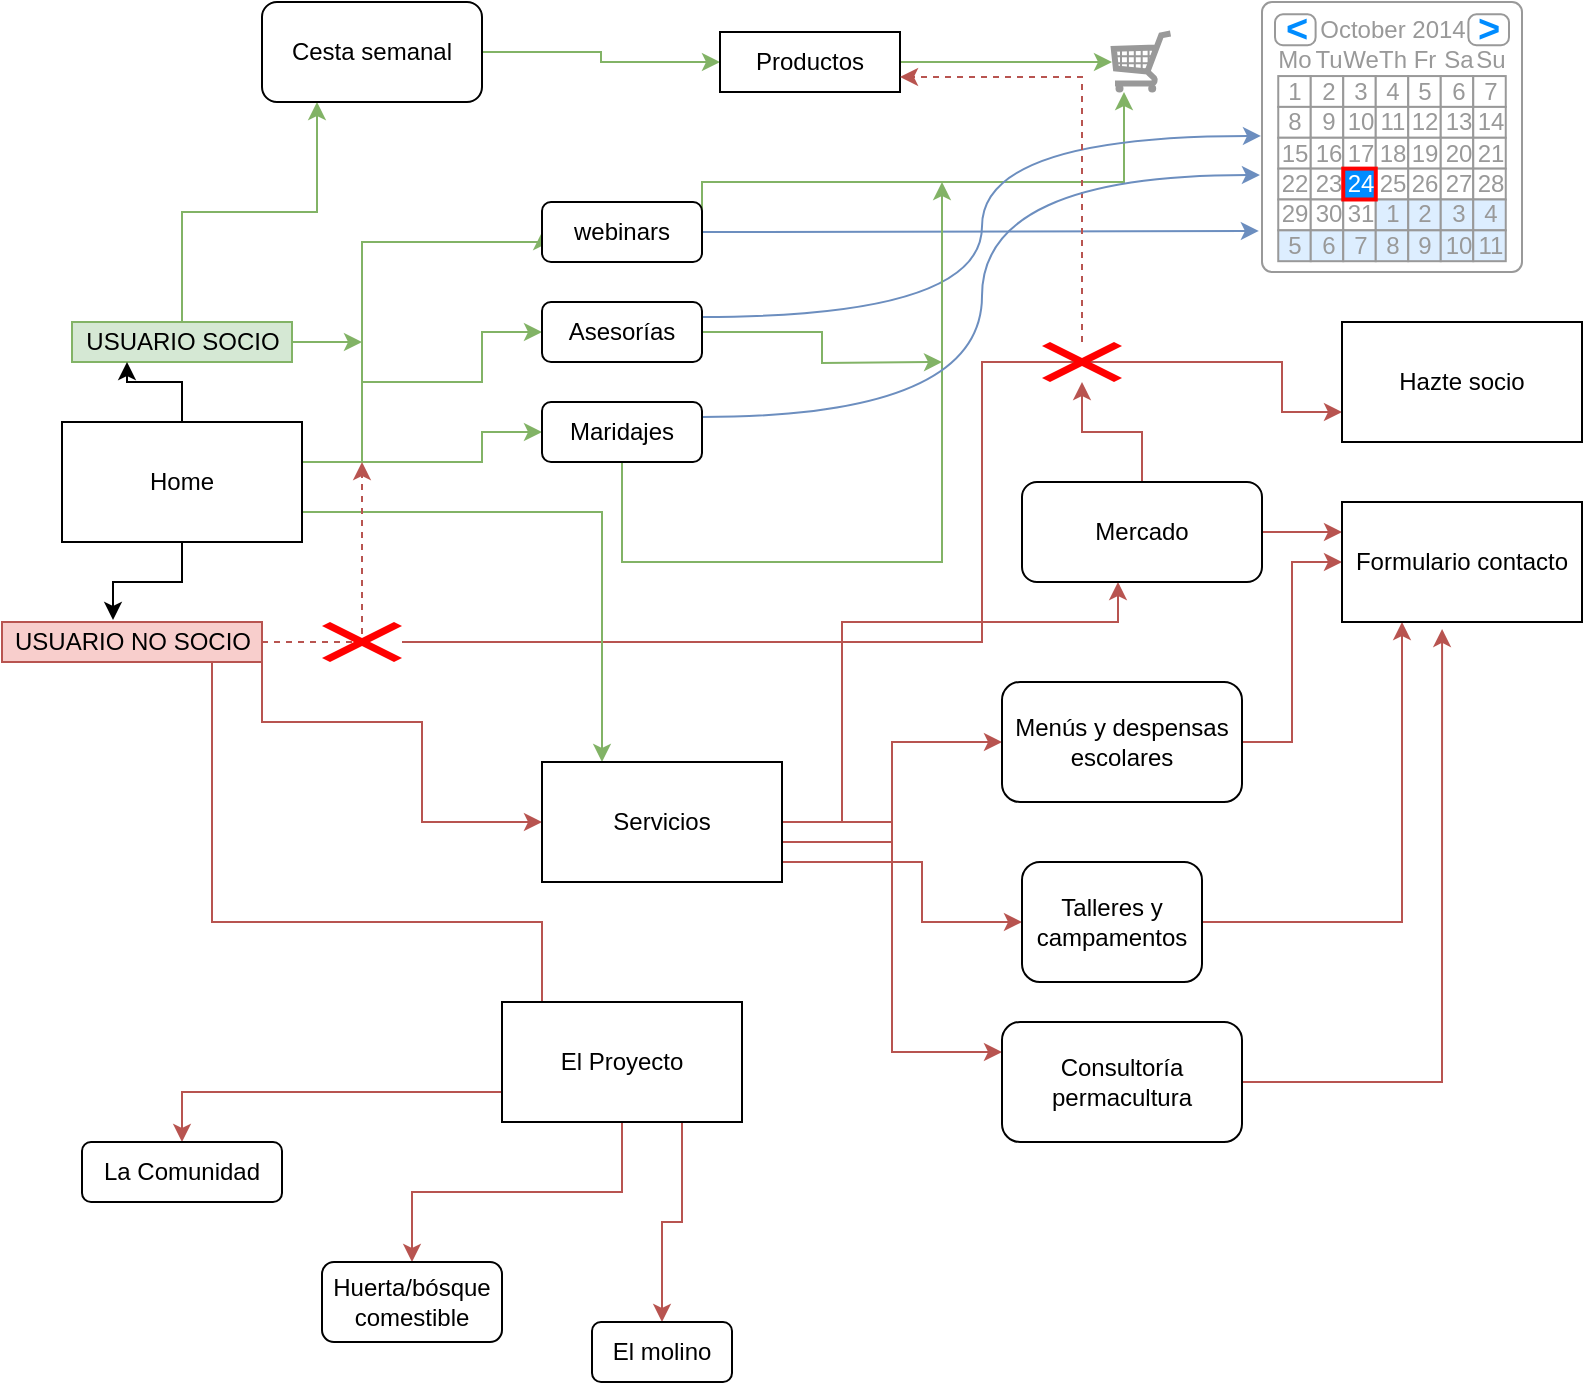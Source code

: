 <mxfile version="13.7.9" type="github">
  <diagram id="L02AoMZ-FtlAwHA16ISg" name="Page-1">
    <mxGraphModel dx="1038" dy="555" grid="1" gridSize="10" guides="1" tooltips="1" connect="1" arrows="1" fold="1" page="1" pageScale="1" pageWidth="827" pageHeight="1169" math="0" shadow="0">
      <root>
        <mxCell id="0" />
        <mxCell id="1" parent="0" />
        <mxCell id="3yHeGJEqTzaflIRRjii3-123" style="edgeStyle=orthogonalEdgeStyle;rounded=0;orthogonalLoop=1;jettySize=auto;html=1;entryX=0;entryY=0.75;entryDx=0;entryDy=0;fillColor=#f8cecc;strokeColor=#b85450;" parent="1" source="3yHeGJEqTzaflIRRjii3-122" target="3yHeGJEqTzaflIRRjii3-61" edge="1">
          <mxGeometry relative="1" as="geometry">
            <Array as="points">
              <mxPoint x="500" y="350" />
              <mxPoint x="500" y="210" />
              <mxPoint x="650" y="210" />
              <mxPoint x="650" y="235" />
            </Array>
          </mxGeometry>
        </mxCell>
        <mxCell id="3yHeGJEqTzaflIRRjii3-2" style="edgeStyle=orthogonalEdgeStyle;rounded=0;orthogonalLoop=1;jettySize=auto;html=1;entryX=0.25;entryY=1;entryDx=0;entryDy=0;fillColor=#d5e8d4;strokeColor=#82b366;" parent="1" source="3yHeGJEqTzaflIRRjii3-4" target="3yHeGJEqTzaflIRRjii3-3" edge="1">
          <mxGeometry relative="1" as="geometry">
            <mxPoint x="210" y="270" as="targetPoint" />
          </mxGeometry>
        </mxCell>
        <mxCell id="3yHeGJEqTzaflIRRjii3-7" style="edgeStyle=orthogonalEdgeStyle;rounded=0;orthogonalLoop=1;jettySize=auto;html=1;exitX=0.5;exitY=1;exitDx=0;exitDy=0;entryX=0.427;entryY=-0.05;entryDx=0;entryDy=0;entryPerimeter=0;" parent="1" source="3yHeGJEqTzaflIRRjii3-1" target="3yHeGJEqTzaflIRRjii3-6" edge="1">
          <mxGeometry relative="1" as="geometry" />
        </mxCell>
        <mxCell id="3yHeGJEqTzaflIRRjii3-21" style="edgeStyle=orthogonalEdgeStyle;rounded=0;orthogonalLoop=1;jettySize=auto;html=1;exitX=1;exitY=0;exitDx=0;exitDy=0;entryX=0;entryY=0.5;entryDx=0;entryDy=0;fillColor=#d5e8d4;strokeColor=#82b366;" parent="1" source="3yHeGJEqTzaflIRRjii3-1" target="3yHeGJEqTzaflIRRjii3-13" edge="1">
          <mxGeometry relative="1" as="geometry">
            <Array as="points">
              <mxPoint x="160" y="260" />
              <mxPoint x="190" y="260" />
              <mxPoint x="190" y="150" />
            </Array>
          </mxGeometry>
        </mxCell>
        <mxCell id="3yHeGJEqTzaflIRRjii3-22" style="edgeStyle=orthogonalEdgeStyle;rounded=0;orthogonalLoop=1;jettySize=auto;html=1;exitX=1;exitY=0.5;exitDx=0;exitDy=0;entryX=0;entryY=0.5;entryDx=0;entryDy=0;fillColor=#d5e8d4;strokeColor=#82b366;" parent="1" source="3yHeGJEqTzaflIRRjii3-1" target="3yHeGJEqTzaflIRRjii3-14" edge="1">
          <mxGeometry relative="1" as="geometry">
            <Array as="points">
              <mxPoint x="160" y="260" />
              <mxPoint x="190" y="260" />
              <mxPoint x="190" y="220" />
              <mxPoint x="250" y="220" />
              <mxPoint x="250" y="195" />
            </Array>
          </mxGeometry>
        </mxCell>
        <mxCell id="3yHeGJEqTzaflIRRjii3-27" style="edgeStyle=orthogonalEdgeStyle;rounded=0;orthogonalLoop=1;jettySize=auto;html=1;exitX=1;exitY=0.5;exitDx=0;exitDy=0;entryX=0;entryY=0.5;entryDx=0;entryDy=0;fillColor=#d5e8d4;strokeColor=#82b366;" parent="1" source="3yHeGJEqTzaflIRRjii3-1" target="3yHeGJEqTzaflIRRjii3-26" edge="1">
          <mxGeometry relative="1" as="geometry">
            <Array as="points">
              <mxPoint x="160" y="260" />
              <mxPoint x="250" y="260" />
              <mxPoint x="250" y="245" />
            </Array>
          </mxGeometry>
        </mxCell>
        <mxCell id="3yHeGJEqTzaflIRRjii3-132" style="edgeStyle=orthogonalEdgeStyle;rounded=0;orthogonalLoop=1;jettySize=auto;html=1;exitX=1;exitY=0.75;exitDx=0;exitDy=0;entryX=0.25;entryY=0;entryDx=0;entryDy=0;fillColor=#d5e8d4;strokeColor=#82b366;" parent="1" source="3yHeGJEqTzaflIRRjii3-1" target="3yHeGJEqTzaflIRRjii3-12" edge="1">
          <mxGeometry relative="1" as="geometry" />
        </mxCell>
        <mxCell id="3yHeGJEqTzaflIRRjii3-1" value="Home" style="rounded=0;whiteSpace=wrap;html=1;" parent="1" vertex="1">
          <mxGeometry x="40" y="240" width="120" height="60" as="geometry" />
        </mxCell>
        <mxCell id="3yHeGJEqTzaflIRRjii3-10" style="edgeStyle=orthogonalEdgeStyle;rounded=0;orthogonalLoop=1;jettySize=auto;html=1;exitX=1;exitY=0.5;exitDx=0;exitDy=0;fillColor=#d5e8d4;strokeColor=#82b366;" parent="1" source="3yHeGJEqTzaflIRRjii3-3" target="3yHeGJEqTzaflIRRjii3-11" edge="1">
          <mxGeometry relative="1" as="geometry">
            <mxPoint x="310" y="60" as="targetPoint" />
          </mxGeometry>
        </mxCell>
        <mxCell id="3yHeGJEqTzaflIRRjii3-3" value="Cesta semanal" style="rounded=1;whiteSpace=wrap;html=1;" parent="1" vertex="1">
          <mxGeometry x="140" y="30" width="110" height="50" as="geometry" />
        </mxCell>
        <mxCell id="3yHeGJEqTzaflIRRjii3-42" style="edgeStyle=orthogonalEdgeStyle;rounded=0;orthogonalLoop=1;jettySize=auto;html=1;fillColor=#d5e8d4;strokeColor=#82b366;" parent="1" source="3yHeGJEqTzaflIRRjii3-4" edge="1">
          <mxGeometry relative="1" as="geometry">
            <mxPoint x="190" y="200" as="targetPoint" />
          </mxGeometry>
        </mxCell>
        <mxCell id="3yHeGJEqTzaflIRRjii3-4" value="USUARIO SOCIO" style="text;html=1;resizable=0;autosize=1;align=center;verticalAlign=middle;points=[];fillColor=#d5e8d4;strokeColor=#82b366;rounded=0;" parent="1" vertex="1">
          <mxGeometry x="45" y="190" width="110" height="20" as="geometry" />
        </mxCell>
        <mxCell id="3yHeGJEqTzaflIRRjii3-5" style="edgeStyle=orthogonalEdgeStyle;rounded=0;orthogonalLoop=1;jettySize=auto;html=1;entryX=0.25;entryY=1;entryDx=0;entryDy=0;" parent="1" source="3yHeGJEqTzaflIRRjii3-1" target="3yHeGJEqTzaflIRRjii3-4" edge="1">
          <mxGeometry relative="1" as="geometry">
            <mxPoint x="170" y="90" as="targetPoint" />
            <mxPoint x="100" y="240" as="sourcePoint" />
          </mxGeometry>
        </mxCell>
        <mxCell id="3yHeGJEqTzaflIRRjii3-16" style="edgeStyle=orthogonalEdgeStyle;rounded=0;orthogonalLoop=1;jettySize=auto;html=1;entryX=0;entryY=0.5;entryDx=0;entryDy=0;fillColor=#f8cecc;strokeColor=#b85450;" parent="1" source="3yHeGJEqTzaflIRRjii3-6" target="3yHeGJEqTzaflIRRjii3-12" edge="1">
          <mxGeometry relative="1" as="geometry">
            <Array as="points">
              <mxPoint x="140" y="390" />
              <mxPoint x="220" y="390" />
              <mxPoint x="220" y="440" />
            </Array>
          </mxGeometry>
        </mxCell>
        <mxCell id="3yHeGJEqTzaflIRRjii3-17" style="edgeStyle=orthogonalEdgeStyle;rounded=0;orthogonalLoop=1;jettySize=auto;html=1;entryX=0;entryY=0.5;entryDx=0;entryDy=0;fillColor=#f8cecc;strokeColor=#b85450;" parent="1" source="3yHeGJEqTzaflIRRjii3-6" target="3yHeGJEqTzaflIRRjii3-15" edge="1">
          <mxGeometry relative="1" as="geometry">
            <Array as="points">
              <mxPoint x="115" y="490" />
              <mxPoint x="280" y="490" />
              <mxPoint x="280" y="560" />
            </Array>
          </mxGeometry>
        </mxCell>
        <mxCell id="3yHeGJEqTzaflIRRjii3-121" style="edgeStyle=orthogonalEdgeStyle;rounded=0;orthogonalLoop=1;jettySize=auto;html=1;fillColor=#f8cecc;strokeColor=#b85450;dashed=1;" parent="1" source="3yHeGJEqTzaflIRRjii3-6" edge="1">
          <mxGeometry relative="1" as="geometry">
            <mxPoint x="190" y="260" as="targetPoint" />
            <Array as="points">
              <mxPoint x="190" y="350" />
            </Array>
          </mxGeometry>
        </mxCell>
        <mxCell id="3yHeGJEqTzaflIRRjii3-6" value="USUARIO NO SOCIO" style="text;html=1;resizable=0;autosize=1;align=center;verticalAlign=middle;points=[];fillColor=#f8cecc;strokeColor=#b85450;rounded=0;" parent="1" vertex="1">
          <mxGeometry x="10" y="340" width="130" height="20" as="geometry" />
        </mxCell>
        <mxCell id="3yHeGJEqTzaflIRRjii3-57" style="edgeStyle=orthogonalEdgeStyle;rounded=0;orthogonalLoop=1;jettySize=auto;html=1;exitX=1;exitY=0.5;exitDx=0;exitDy=0;fillColor=#d5e8d4;strokeColor=#82b366;" parent="1" source="3yHeGJEqTzaflIRRjii3-11" target="3yHeGJEqTzaflIRRjii3-56" edge="1">
          <mxGeometry relative="1" as="geometry" />
        </mxCell>
        <mxCell id="3yHeGJEqTzaflIRRjii3-11" value="Productos" style="rounded=0;whiteSpace=wrap;html=1;" parent="1" vertex="1">
          <mxGeometry x="369" y="45" width="90" height="30" as="geometry" />
        </mxCell>
        <mxCell id="3yHeGJEqTzaflIRRjii3-25" style="edgeStyle=orthogonalEdgeStyle;rounded=0;orthogonalLoop=1;jettySize=auto;html=1;exitX=0.75;exitY=0;exitDx=0;exitDy=0;fillColor=#f8cecc;strokeColor=#b85450;entryX=0.4;entryY=1;entryDx=0;entryDy=0;entryPerimeter=0;" parent="1" source="3yHeGJEqTzaflIRRjii3-12" target="3yHeGJEqTzaflIRRjii3-23" edge="1">
          <mxGeometry relative="1" as="geometry">
            <mxPoint x="570" y="340" as="targetPoint" />
            <Array as="points">
              <mxPoint x="370" y="440" />
              <mxPoint x="430" y="440" />
              <mxPoint x="430" y="340" />
              <mxPoint x="568" y="340" />
            </Array>
          </mxGeometry>
        </mxCell>
        <mxCell id="3yHeGJEqTzaflIRRjii3-30" style="edgeStyle=orthogonalEdgeStyle;rounded=0;orthogonalLoop=1;jettySize=auto;html=1;exitX=1;exitY=0.5;exitDx=0;exitDy=0;entryX=0;entryY=0.5;entryDx=0;entryDy=0;fillColor=#f8cecc;strokeColor=#b85450;" parent="1" source="3yHeGJEqTzaflIRRjii3-12" target="3yHeGJEqTzaflIRRjii3-29" edge="1">
          <mxGeometry relative="1" as="geometry">
            <Array as="points">
              <mxPoint x="390" y="450" />
              <mxPoint x="455" y="450" />
              <mxPoint x="455" y="400" />
            </Array>
          </mxGeometry>
        </mxCell>
        <mxCell id="3yHeGJEqTzaflIRRjii3-32" style="edgeStyle=orthogonalEdgeStyle;rounded=0;orthogonalLoop=1;jettySize=auto;html=1;exitX=1;exitY=0.75;exitDx=0;exitDy=0;entryX=0;entryY=0.5;entryDx=0;entryDy=0;fillColor=#f8cecc;strokeColor=#b85450;" parent="1" source="3yHeGJEqTzaflIRRjii3-12" target="3yHeGJEqTzaflIRRjii3-31" edge="1">
          <mxGeometry relative="1" as="geometry">
            <Array as="points">
              <mxPoint x="390" y="460" />
              <mxPoint x="470" y="460" />
              <mxPoint x="470" y="500" />
            </Array>
          </mxGeometry>
        </mxCell>
        <mxCell id="3yHeGJEqTzaflIRRjii3-35" style="edgeStyle=orthogonalEdgeStyle;rounded=0;orthogonalLoop=1;jettySize=auto;html=1;exitX=1;exitY=0.5;exitDx=0;exitDy=0;entryX=0;entryY=0.25;entryDx=0;entryDy=0;fillColor=#f8cecc;strokeColor=#b85450;" parent="1" source="3yHeGJEqTzaflIRRjii3-12" target="3yHeGJEqTzaflIRRjii3-33" edge="1">
          <mxGeometry relative="1" as="geometry">
            <mxPoint x="518" y="470" as="targetPoint" />
            <mxPoint x="398" y="470" as="sourcePoint" />
          </mxGeometry>
        </mxCell>
        <mxCell id="3yHeGJEqTzaflIRRjii3-12" value="Servicios" style="rounded=0;whiteSpace=wrap;html=1;" parent="1" vertex="1">
          <mxGeometry x="280" y="410" width="120" height="60" as="geometry" />
        </mxCell>
        <mxCell id="3yHeGJEqTzaflIRRjii3-58" style="edgeStyle=orthogonalEdgeStyle;rounded=0;orthogonalLoop=1;jettySize=auto;html=1;exitX=1;exitY=0.5;exitDx=0;exitDy=0;entryX=0.2;entryY=1;entryDx=0;entryDy=0;entryPerimeter=0;fillColor=#d5e8d4;strokeColor=#82b366;" parent="1" source="3yHeGJEqTzaflIRRjii3-13" target="3yHeGJEqTzaflIRRjii3-56" edge="1">
          <mxGeometry relative="1" as="geometry">
            <mxPoint x="540" y="70" as="targetPoint" />
            <Array as="points">
              <mxPoint x="400" y="120" />
              <mxPoint x="590" y="120" />
            </Array>
          </mxGeometry>
        </mxCell>
        <mxCell id="3yHeGJEqTzaflIRRjii3-128" style="edgeStyle=orthogonalEdgeStyle;curved=1;rounded=0;orthogonalLoop=1;jettySize=auto;html=1;exitX=1;exitY=0.5;exitDx=0;exitDy=0;entryX=-0.012;entryY=0.848;entryDx=0;entryDy=0;entryPerimeter=0;fillColor=#dae8fc;strokeColor=#6c8ebf;" parent="1" source="3yHeGJEqTzaflIRRjii3-13" target="3yHeGJEqTzaflIRRjii3-62" edge="1">
          <mxGeometry relative="1" as="geometry" />
        </mxCell>
        <mxCell id="3yHeGJEqTzaflIRRjii3-13" value="webinars" style="rounded=1;whiteSpace=wrap;html=1;" parent="1" vertex="1">
          <mxGeometry x="280" y="130" width="80" height="30" as="geometry" />
        </mxCell>
        <mxCell id="3yHeGJEqTzaflIRRjii3-120" style="edgeStyle=orthogonalEdgeStyle;rounded=0;orthogonalLoop=1;jettySize=auto;html=1;exitX=1;exitY=0.5;exitDx=0;exitDy=0;fillColor=#d5e8d4;strokeColor=#82b366;" parent="1" source="3yHeGJEqTzaflIRRjii3-14" edge="1">
          <mxGeometry relative="1" as="geometry">
            <mxPoint x="480" y="210" as="targetPoint" />
          </mxGeometry>
        </mxCell>
        <mxCell id="3yHeGJEqTzaflIRRjii3-129" style="edgeStyle=orthogonalEdgeStyle;curved=1;rounded=0;orthogonalLoop=1;jettySize=auto;html=1;exitX=1;exitY=0.25;exitDx=0;exitDy=0;entryX=-0.004;entryY=0.496;entryDx=0;entryDy=0;entryPerimeter=0;fillColor=#dae8fc;strokeColor=#6c8ebf;" parent="1" source="3yHeGJEqTzaflIRRjii3-14" target="3yHeGJEqTzaflIRRjii3-62" edge="1">
          <mxGeometry relative="1" as="geometry" />
        </mxCell>
        <mxCell id="3yHeGJEqTzaflIRRjii3-14" value="Asesorías" style="rounded=1;whiteSpace=wrap;html=1;" parent="1" vertex="1">
          <mxGeometry x="280" y="180" width="80" height="30" as="geometry" />
        </mxCell>
        <mxCell id="3yHeGJEqTzaflIRRjii3-37" style="edgeStyle=orthogonalEdgeStyle;rounded=0;orthogonalLoop=1;jettySize=auto;html=1;exitX=0;exitY=0.75;exitDx=0;exitDy=0;entryX=0.5;entryY=0;entryDx=0;entryDy=0;fillColor=#f8cecc;strokeColor=#b85450;" parent="1" source="3yHeGJEqTzaflIRRjii3-15" target="3yHeGJEqTzaflIRRjii3-36" edge="1">
          <mxGeometry relative="1" as="geometry" />
        </mxCell>
        <mxCell id="3yHeGJEqTzaflIRRjii3-39" style="edgeStyle=orthogonalEdgeStyle;rounded=0;orthogonalLoop=1;jettySize=auto;html=1;fillColor=#f8cecc;strokeColor=#b85450;" parent="1" source="3yHeGJEqTzaflIRRjii3-15" target="3yHeGJEqTzaflIRRjii3-38" edge="1">
          <mxGeometry relative="1" as="geometry" />
        </mxCell>
        <mxCell id="3yHeGJEqTzaflIRRjii3-41" style="edgeStyle=orthogonalEdgeStyle;rounded=0;orthogonalLoop=1;jettySize=auto;html=1;exitX=0.75;exitY=1;exitDx=0;exitDy=0;entryX=0.5;entryY=0;entryDx=0;entryDy=0;fillColor=#f8cecc;strokeColor=#b85450;" parent="1" source="3yHeGJEqTzaflIRRjii3-15" target="3yHeGJEqTzaflIRRjii3-40" edge="1">
          <mxGeometry relative="1" as="geometry" />
        </mxCell>
        <mxCell id="3yHeGJEqTzaflIRRjii3-15" value="El Proyecto" style="rounded=0;whiteSpace=wrap;html=1;" parent="1" vertex="1">
          <mxGeometry x="260" y="530" width="120" height="60" as="geometry" />
        </mxCell>
        <mxCell id="3yHeGJEqTzaflIRRjii3-24" style="edgeStyle=orthogonalEdgeStyle;rounded=0;orthogonalLoop=1;jettySize=auto;html=1;exitX=0.5;exitY=0;exitDx=0;exitDy=0;entryX=1;entryY=0.75;entryDx=0;entryDy=0;fillColor=#f8cecc;strokeColor=#b85450;dashed=1;" parent="1" source="3yHeGJEqTzaflIRRjii3-115" target="3yHeGJEqTzaflIRRjii3-11" edge="1">
          <mxGeometry relative="1" as="geometry">
            <mxPoint x="560" y="140" as="targetPoint" />
            <Array as="points" />
          </mxGeometry>
        </mxCell>
        <mxCell id="3yHeGJEqTzaflIRRjii3-44" style="edgeStyle=orthogonalEdgeStyle;rounded=0;orthogonalLoop=1;jettySize=auto;html=1;exitX=1;exitY=0.5;exitDx=0;exitDy=0;entryX=0;entryY=0.25;entryDx=0;entryDy=0;fillColor=#f8cecc;strokeColor=#b85450;" parent="1" source="3yHeGJEqTzaflIRRjii3-23" target="3yHeGJEqTzaflIRRjii3-43" edge="1">
          <mxGeometry relative="1" as="geometry" />
        </mxCell>
        <mxCell id="3yHeGJEqTzaflIRRjii3-118" style="edgeStyle=orthogonalEdgeStyle;rounded=0;orthogonalLoop=1;jettySize=auto;html=1;fillColor=#f8cecc;strokeColor=#b85450;" parent="1" source="3yHeGJEqTzaflIRRjii3-23" target="3yHeGJEqTzaflIRRjii3-115" edge="1">
          <mxGeometry relative="1" as="geometry" />
        </mxCell>
        <mxCell id="3yHeGJEqTzaflIRRjii3-23" value="Mercado" style="rounded=1;whiteSpace=wrap;html=1;" parent="1" vertex="1">
          <mxGeometry x="520" y="270" width="120" height="50" as="geometry" />
        </mxCell>
        <mxCell id="3yHeGJEqTzaflIRRjii3-119" style="edgeStyle=orthogonalEdgeStyle;rounded=0;orthogonalLoop=1;jettySize=auto;html=1;fillColor=#d5e8d4;strokeColor=#82b366;" parent="1" source="3yHeGJEqTzaflIRRjii3-26" edge="1">
          <mxGeometry relative="1" as="geometry">
            <mxPoint x="480" y="120" as="targetPoint" />
            <Array as="points">
              <mxPoint x="480" y="310" />
            </Array>
          </mxGeometry>
        </mxCell>
        <mxCell id="3yHeGJEqTzaflIRRjii3-130" style="edgeStyle=orthogonalEdgeStyle;curved=1;rounded=0;orthogonalLoop=1;jettySize=auto;html=1;exitX=1;exitY=0.25;exitDx=0;exitDy=0;entryX=-0.008;entryY=0.641;entryDx=0;entryDy=0;entryPerimeter=0;fillColor=#dae8fc;strokeColor=#6c8ebf;" parent="1" source="3yHeGJEqTzaflIRRjii3-26" target="3yHeGJEqTzaflIRRjii3-62" edge="1">
          <mxGeometry relative="1" as="geometry" />
        </mxCell>
        <mxCell id="3yHeGJEqTzaflIRRjii3-26" value="Maridajes" style="rounded=1;whiteSpace=wrap;html=1;" parent="1" vertex="1">
          <mxGeometry x="280" y="230" width="80" height="30" as="geometry" />
        </mxCell>
        <mxCell id="3yHeGJEqTzaflIRRjii3-45" style="edgeStyle=orthogonalEdgeStyle;rounded=0;orthogonalLoop=1;jettySize=auto;html=1;exitX=1;exitY=0.5;exitDx=0;exitDy=0;entryX=0;entryY=0.5;entryDx=0;entryDy=0;fillColor=#f8cecc;strokeColor=#b85450;" parent="1" source="3yHeGJEqTzaflIRRjii3-29" target="3yHeGJEqTzaflIRRjii3-43" edge="1">
          <mxGeometry relative="1" as="geometry" />
        </mxCell>
        <mxCell id="3yHeGJEqTzaflIRRjii3-29" value="Menús y despensas escolares" style="rounded=1;whiteSpace=wrap;html=1;" parent="1" vertex="1">
          <mxGeometry x="510" y="370" width="120" height="60" as="geometry" />
        </mxCell>
        <mxCell id="3yHeGJEqTzaflIRRjii3-46" style="edgeStyle=orthogonalEdgeStyle;rounded=0;orthogonalLoop=1;jettySize=auto;html=1;exitX=1;exitY=0.5;exitDx=0;exitDy=0;entryX=0.25;entryY=1;entryDx=0;entryDy=0;fillColor=#f8cecc;strokeColor=#b85450;" parent="1" source="3yHeGJEqTzaflIRRjii3-31" target="3yHeGJEqTzaflIRRjii3-43" edge="1">
          <mxGeometry relative="1" as="geometry" />
        </mxCell>
        <mxCell id="3yHeGJEqTzaflIRRjii3-31" value="Talleres y campamentos" style="rounded=1;whiteSpace=wrap;html=1;glass=0;sketch=0;shadow=0;" parent="1" vertex="1">
          <mxGeometry x="520" y="460" width="90" height="60" as="geometry" />
        </mxCell>
        <mxCell id="3yHeGJEqTzaflIRRjii3-47" style="edgeStyle=orthogonalEdgeStyle;rounded=0;orthogonalLoop=1;jettySize=auto;html=1;entryX=0.417;entryY=1.058;entryDx=0;entryDy=0;entryPerimeter=0;fillColor=#f8cecc;strokeColor=#b85450;" parent="1" source="3yHeGJEqTzaflIRRjii3-33" target="3yHeGJEqTzaflIRRjii3-43" edge="1">
          <mxGeometry relative="1" as="geometry" />
        </mxCell>
        <mxCell id="3yHeGJEqTzaflIRRjii3-33" value="Consultoría permacultura" style="rounded=1;whiteSpace=wrap;html=1;" parent="1" vertex="1">
          <mxGeometry x="510" y="540" width="120" height="60" as="geometry" />
        </mxCell>
        <mxCell id="3yHeGJEqTzaflIRRjii3-36" value="La Comunidad" style="rounded=1;whiteSpace=wrap;html=1;" parent="1" vertex="1">
          <mxGeometry x="50" y="600" width="100" height="30" as="geometry" />
        </mxCell>
        <mxCell id="3yHeGJEqTzaflIRRjii3-38" value="Huerta/bósque comestible" style="rounded=1;whiteSpace=wrap;html=1;" parent="1" vertex="1">
          <mxGeometry x="170" y="660" width="90" height="40" as="geometry" />
        </mxCell>
        <mxCell id="3yHeGJEqTzaflIRRjii3-40" value="El molino" style="rounded=1;whiteSpace=wrap;html=1;" parent="1" vertex="1">
          <mxGeometry x="305" y="690" width="70" height="30" as="geometry" />
        </mxCell>
        <mxCell id="3yHeGJEqTzaflIRRjii3-43" value="Formulario contacto" style="rounded=0;whiteSpace=wrap;html=1;" parent="1" vertex="1">
          <mxGeometry x="680" y="280" width="120" height="60" as="geometry" />
        </mxCell>
        <mxCell id="3yHeGJEqTzaflIRRjii3-56" value="" style="verticalLabelPosition=bottom;shadow=0;dashed=0;align=center;html=1;verticalAlign=top;strokeWidth=1;shape=mxgraph.mockup.misc.shoppingCart;strokeColor=#999999;" parent="1" vertex="1">
          <mxGeometry x="565" y="45" width="30" height="30" as="geometry" />
        </mxCell>
        <mxCell id="3yHeGJEqTzaflIRRjii3-61" value="Hazte socio" style="rounded=0;whiteSpace=wrap;html=1;" parent="1" vertex="1">
          <mxGeometry x="680" y="190" width="120" height="60" as="geometry" />
        </mxCell>
        <mxCell id="3yHeGJEqTzaflIRRjii3-62" value="" style="strokeWidth=1;shadow=0;dashed=0;align=center;html=1;shape=mxgraph.mockup.forms.rrect;rSize=5;strokeColor=#999999;fillColor=#ffffff;" parent="1" vertex="1">
          <mxGeometry x="640" y="30" width="130" height="135" as="geometry" />
        </mxCell>
        <mxCell id="3yHeGJEqTzaflIRRjii3-63" value="October 2014" style="strokeWidth=1;shadow=0;dashed=0;align=center;html=1;shape=mxgraph.mockup.forms.anchor;fontColor=#999999;" parent="3yHeGJEqTzaflIRRjii3-62" vertex="1">
          <mxGeometry x="24.375" y="6.171" width="81.25" height="15.429" as="geometry" />
        </mxCell>
        <mxCell id="3yHeGJEqTzaflIRRjii3-64" value="&lt;" style="strokeWidth=1;shadow=0;dashed=0;align=center;html=1;shape=mxgraph.mockup.forms.rrect;rSize=4;strokeColor=#999999;fontColor=#008cff;fontSize=19;fontStyle=1;" parent="3yHeGJEqTzaflIRRjii3-62" vertex="1">
          <mxGeometry x="6.5" y="6.171" width="20.312" height="15.429" as="geometry" />
        </mxCell>
        <mxCell id="3yHeGJEqTzaflIRRjii3-65" value="&gt;" style="strokeWidth=1;shadow=0;dashed=0;align=center;html=1;shape=mxgraph.mockup.forms.rrect;rSize=4;strokeColor=#999999;fontColor=#008cff;fontSize=19;fontStyle=1;" parent="3yHeGJEqTzaflIRRjii3-62" vertex="1">
          <mxGeometry x="103.188" y="6.171" width="20.312" height="15.429" as="geometry" />
        </mxCell>
        <mxCell id="3yHeGJEqTzaflIRRjii3-66" value="Mo" style="strokeWidth=1;shadow=0;dashed=0;align=center;html=1;shape=mxgraph.mockup.forms.anchor;fontColor=#999999;" parent="3yHeGJEqTzaflIRRjii3-62" vertex="1">
          <mxGeometry x="8.125" y="21.6" width="16.25" height="15.429" as="geometry" />
        </mxCell>
        <mxCell id="3yHeGJEqTzaflIRRjii3-67" value="Tu" style="strokeWidth=1;shadow=0;dashed=0;align=center;html=1;shape=mxgraph.mockup.forms.anchor;fontColor=#999999;" parent="3yHeGJEqTzaflIRRjii3-62" vertex="1">
          <mxGeometry x="24.375" y="21.6" width="16.25" height="15.429" as="geometry" />
        </mxCell>
        <mxCell id="3yHeGJEqTzaflIRRjii3-68" value="We" style="strokeWidth=1;shadow=0;dashed=0;align=center;html=1;shape=mxgraph.mockup.forms.anchor;fontColor=#999999;" parent="3yHeGJEqTzaflIRRjii3-62" vertex="1">
          <mxGeometry x="40.625" y="21.6" width="16.25" height="15.429" as="geometry" />
        </mxCell>
        <mxCell id="3yHeGJEqTzaflIRRjii3-69" value="Th" style="strokeWidth=1;shadow=0;dashed=0;align=center;html=1;shape=mxgraph.mockup.forms.anchor;fontColor=#999999;" parent="3yHeGJEqTzaflIRRjii3-62" vertex="1">
          <mxGeometry x="56.875" y="21.6" width="16.25" height="15.429" as="geometry" />
        </mxCell>
        <mxCell id="3yHeGJEqTzaflIRRjii3-70" value="Fr" style="strokeWidth=1;shadow=0;dashed=0;align=center;html=1;shape=mxgraph.mockup.forms.anchor;fontColor=#999999;" parent="3yHeGJEqTzaflIRRjii3-62" vertex="1">
          <mxGeometry x="73.125" y="21.6" width="16.25" height="15.429" as="geometry" />
        </mxCell>
        <mxCell id="3yHeGJEqTzaflIRRjii3-71" value="Sa" style="strokeWidth=1;shadow=0;dashed=0;align=center;html=1;shape=mxgraph.mockup.forms.anchor;fontColor=#999999;" parent="3yHeGJEqTzaflIRRjii3-62" vertex="1">
          <mxGeometry x="89.375" y="21.6" width="16.25" height="15.429" as="geometry" />
        </mxCell>
        <mxCell id="3yHeGJEqTzaflIRRjii3-72" value="Su" style="strokeWidth=1;shadow=0;dashed=0;align=center;html=1;shape=mxgraph.mockup.forms.anchor;fontColor=#999999;" parent="3yHeGJEqTzaflIRRjii3-62" vertex="1">
          <mxGeometry x="105.625" y="21.6" width="16.25" height="15.429" as="geometry" />
        </mxCell>
        <mxCell id="3yHeGJEqTzaflIRRjii3-73" value="1" style="strokeWidth=1;shadow=0;dashed=0;align=center;html=1;shape=mxgraph.mockup.forms.rrect;rSize=0;strokeColor=#999999;fontColor=#999999;" parent="3yHeGJEqTzaflIRRjii3-62" vertex="1">
          <mxGeometry x="8.125" y="37.029" width="16.25" height="15.429" as="geometry" />
        </mxCell>
        <mxCell id="3yHeGJEqTzaflIRRjii3-74" value="2" style="strokeWidth=1;shadow=0;dashed=0;align=center;html=1;shape=mxgraph.mockup.forms.rrect;rSize=0;strokeColor=#999999;fontColor=#999999;" parent="3yHeGJEqTzaflIRRjii3-62" vertex="1">
          <mxGeometry x="24.375" y="37.029" width="16.25" height="15.429" as="geometry" />
        </mxCell>
        <mxCell id="3yHeGJEqTzaflIRRjii3-75" value="3" style="strokeWidth=1;shadow=0;dashed=0;align=center;html=1;shape=mxgraph.mockup.forms.rrect;rSize=0;strokeColor=#999999;fontColor=#999999;" parent="3yHeGJEqTzaflIRRjii3-62" vertex="1">
          <mxGeometry x="40.625" y="37.029" width="16.25" height="15.429" as="geometry" />
        </mxCell>
        <mxCell id="3yHeGJEqTzaflIRRjii3-76" value="4" style="strokeWidth=1;shadow=0;dashed=0;align=center;html=1;shape=mxgraph.mockup.forms.rrect;rSize=0;strokeColor=#999999;fontColor=#999999;" parent="3yHeGJEqTzaflIRRjii3-62" vertex="1">
          <mxGeometry x="56.875" y="37.029" width="16.25" height="15.429" as="geometry" />
        </mxCell>
        <mxCell id="3yHeGJEqTzaflIRRjii3-77" value="5" style="strokeWidth=1;shadow=0;dashed=0;align=center;html=1;shape=mxgraph.mockup.forms.rrect;rSize=0;strokeColor=#999999;fontColor=#999999;" parent="3yHeGJEqTzaflIRRjii3-62" vertex="1">
          <mxGeometry x="73.125" y="37.029" width="16.25" height="15.429" as="geometry" />
        </mxCell>
        <mxCell id="3yHeGJEqTzaflIRRjii3-78" value="6" style="strokeWidth=1;shadow=0;dashed=0;align=center;html=1;shape=mxgraph.mockup.forms.rrect;rSize=0;strokeColor=#999999;fontColor=#999999;" parent="3yHeGJEqTzaflIRRjii3-62" vertex="1">
          <mxGeometry x="89.375" y="37.029" width="16.25" height="15.429" as="geometry" />
        </mxCell>
        <mxCell id="3yHeGJEqTzaflIRRjii3-79" value="7" style="strokeWidth=1;shadow=0;dashed=0;align=center;html=1;shape=mxgraph.mockup.forms.rrect;rSize=0;strokeColor=#999999;fontColor=#999999;" parent="3yHeGJEqTzaflIRRjii3-62" vertex="1">
          <mxGeometry x="105.625" y="37.029" width="16.25" height="15.429" as="geometry" />
        </mxCell>
        <mxCell id="3yHeGJEqTzaflIRRjii3-80" value="8" style="strokeWidth=1;shadow=0;dashed=0;align=center;html=1;shape=mxgraph.mockup.forms.rrect;rSize=0;strokeColor=#999999;fontColor=#999999;" parent="3yHeGJEqTzaflIRRjii3-62" vertex="1">
          <mxGeometry x="8.125" y="52.457" width="16.25" height="15.429" as="geometry" />
        </mxCell>
        <mxCell id="3yHeGJEqTzaflIRRjii3-81" value="9" style="strokeWidth=1;shadow=0;dashed=0;align=center;html=1;shape=mxgraph.mockup.forms.rrect;rSize=0;strokeColor=#999999;fontColor=#999999;" parent="3yHeGJEqTzaflIRRjii3-62" vertex="1">
          <mxGeometry x="24.375" y="52.457" width="16.25" height="15.429" as="geometry" />
        </mxCell>
        <mxCell id="3yHeGJEqTzaflIRRjii3-82" value="10" style="strokeWidth=1;shadow=0;dashed=0;align=center;html=1;shape=mxgraph.mockup.forms.rrect;rSize=0;strokeColor=#999999;fontColor=#999999;" parent="3yHeGJEqTzaflIRRjii3-62" vertex="1">
          <mxGeometry x="40.625" y="52.457" width="16.25" height="15.429" as="geometry" />
        </mxCell>
        <mxCell id="3yHeGJEqTzaflIRRjii3-83" value="11" style="strokeWidth=1;shadow=0;dashed=0;align=center;html=1;shape=mxgraph.mockup.forms.rrect;rSize=0;strokeColor=#999999;fontColor=#999999;" parent="3yHeGJEqTzaflIRRjii3-62" vertex="1">
          <mxGeometry x="56.875" y="52.457" width="16.25" height="15.429" as="geometry" />
        </mxCell>
        <mxCell id="3yHeGJEqTzaflIRRjii3-84" value="12" style="strokeWidth=1;shadow=0;dashed=0;align=center;html=1;shape=mxgraph.mockup.forms.rrect;rSize=0;strokeColor=#999999;fontColor=#999999;" parent="3yHeGJEqTzaflIRRjii3-62" vertex="1">
          <mxGeometry x="73.125" y="52.457" width="16.25" height="15.429" as="geometry" />
        </mxCell>
        <mxCell id="3yHeGJEqTzaflIRRjii3-85" value="13" style="strokeWidth=1;shadow=0;dashed=0;align=center;html=1;shape=mxgraph.mockup.forms.rrect;rSize=0;strokeColor=#999999;fontColor=#999999;" parent="3yHeGJEqTzaflIRRjii3-62" vertex="1">
          <mxGeometry x="89.375" y="52.457" width="16.25" height="15.429" as="geometry" />
        </mxCell>
        <mxCell id="3yHeGJEqTzaflIRRjii3-86" value="14" style="strokeWidth=1;shadow=0;dashed=0;align=center;html=1;shape=mxgraph.mockup.forms.rrect;rSize=0;strokeColor=#999999;fontColor=#999999;" parent="3yHeGJEqTzaflIRRjii3-62" vertex="1">
          <mxGeometry x="105.625" y="52.457" width="16.25" height="15.429" as="geometry" />
        </mxCell>
        <mxCell id="3yHeGJEqTzaflIRRjii3-87" value="15" style="strokeWidth=1;shadow=0;dashed=0;align=center;html=1;shape=mxgraph.mockup.forms.rrect;rSize=0;strokeColor=#999999;fontColor=#999999;" parent="3yHeGJEqTzaflIRRjii3-62" vertex="1">
          <mxGeometry x="8.125" y="67.886" width="16.25" height="15.429" as="geometry" />
        </mxCell>
        <mxCell id="3yHeGJEqTzaflIRRjii3-88" value="16" style="strokeWidth=1;shadow=0;dashed=0;align=center;html=1;shape=mxgraph.mockup.forms.rrect;rSize=0;strokeColor=#999999;fontColor=#999999;" parent="3yHeGJEqTzaflIRRjii3-62" vertex="1">
          <mxGeometry x="24.375" y="67.886" width="16.25" height="15.429" as="geometry" />
        </mxCell>
        <mxCell id="3yHeGJEqTzaflIRRjii3-89" value="17" style="strokeWidth=1;shadow=0;dashed=0;align=center;html=1;shape=mxgraph.mockup.forms.rrect;rSize=0;strokeColor=#999999;fontColor=#999999;" parent="3yHeGJEqTzaflIRRjii3-62" vertex="1">
          <mxGeometry x="40.625" y="67.886" width="16.25" height="15.429" as="geometry" />
        </mxCell>
        <mxCell id="3yHeGJEqTzaflIRRjii3-90" value="18" style="strokeWidth=1;shadow=0;dashed=0;align=center;html=1;shape=mxgraph.mockup.forms.rrect;rSize=0;strokeColor=#999999;fontColor=#999999;" parent="3yHeGJEqTzaflIRRjii3-62" vertex="1">
          <mxGeometry x="56.875" y="67.886" width="16.25" height="15.429" as="geometry" />
        </mxCell>
        <mxCell id="3yHeGJEqTzaflIRRjii3-91" value="19" style="strokeWidth=1;shadow=0;dashed=0;align=center;html=1;shape=mxgraph.mockup.forms.rrect;rSize=0;strokeColor=#999999;fontColor=#999999;" parent="3yHeGJEqTzaflIRRjii3-62" vertex="1">
          <mxGeometry x="73.125" y="67.886" width="16.25" height="15.429" as="geometry" />
        </mxCell>
        <mxCell id="3yHeGJEqTzaflIRRjii3-92" value="20" style="strokeWidth=1;shadow=0;dashed=0;align=center;html=1;shape=mxgraph.mockup.forms.rrect;rSize=0;strokeColor=#999999;fontColor=#999999;" parent="3yHeGJEqTzaflIRRjii3-62" vertex="1">
          <mxGeometry x="89.375" y="67.886" width="16.25" height="15.429" as="geometry" />
        </mxCell>
        <mxCell id="3yHeGJEqTzaflIRRjii3-93" value="21" style="strokeWidth=1;shadow=0;dashed=0;align=center;html=1;shape=mxgraph.mockup.forms.rrect;rSize=0;strokeColor=#999999;fontColor=#999999;" parent="3yHeGJEqTzaflIRRjii3-62" vertex="1">
          <mxGeometry x="105.625" y="67.886" width="16.25" height="15.429" as="geometry" />
        </mxCell>
        <mxCell id="3yHeGJEqTzaflIRRjii3-94" value="22" style="strokeWidth=1;shadow=0;dashed=0;align=center;html=1;shape=mxgraph.mockup.forms.rrect;rSize=0;strokeColor=#999999;fontColor=#999999;" parent="3yHeGJEqTzaflIRRjii3-62" vertex="1">
          <mxGeometry x="8.125" y="83.314" width="16.25" height="15.429" as="geometry" />
        </mxCell>
        <mxCell id="3yHeGJEqTzaflIRRjii3-95" value="23" style="strokeWidth=1;shadow=0;dashed=0;align=center;html=1;shape=mxgraph.mockup.forms.rrect;rSize=0;strokeColor=#999999;fontColor=#999999;" parent="3yHeGJEqTzaflIRRjii3-62" vertex="1">
          <mxGeometry x="24.375" y="83.314" width="16.25" height="15.429" as="geometry" />
        </mxCell>
        <mxCell id="3yHeGJEqTzaflIRRjii3-96" value="25" style="strokeWidth=1;shadow=0;dashed=0;align=center;html=1;shape=mxgraph.mockup.forms.rrect;rSize=0;strokeColor=#999999;fontColor=#999999;" parent="3yHeGJEqTzaflIRRjii3-62" vertex="1">
          <mxGeometry x="56.875" y="83.314" width="16.25" height="15.429" as="geometry" />
        </mxCell>
        <mxCell id="3yHeGJEqTzaflIRRjii3-97" value="26" style="strokeWidth=1;shadow=0;dashed=0;align=center;html=1;shape=mxgraph.mockup.forms.rrect;rSize=0;strokeColor=#999999;fontColor=#999999;" parent="3yHeGJEqTzaflIRRjii3-62" vertex="1">
          <mxGeometry x="73.125" y="83.314" width="16.25" height="15.429" as="geometry" />
        </mxCell>
        <mxCell id="3yHeGJEqTzaflIRRjii3-98" value="27" style="strokeWidth=1;shadow=0;dashed=0;align=center;html=1;shape=mxgraph.mockup.forms.rrect;rSize=0;strokeColor=#999999;fontColor=#999999;" parent="3yHeGJEqTzaflIRRjii3-62" vertex="1">
          <mxGeometry x="89.375" y="83.314" width="16.25" height="15.429" as="geometry" />
        </mxCell>
        <mxCell id="3yHeGJEqTzaflIRRjii3-99" value="28" style="strokeWidth=1;shadow=0;dashed=0;align=center;html=1;shape=mxgraph.mockup.forms.rrect;rSize=0;strokeColor=#999999;fontColor=#999999;" parent="3yHeGJEqTzaflIRRjii3-62" vertex="1">
          <mxGeometry x="105.625" y="83.314" width="16.25" height="15.429" as="geometry" />
        </mxCell>
        <mxCell id="3yHeGJEqTzaflIRRjii3-100" value="29" style="strokeWidth=1;shadow=0;dashed=0;align=center;html=1;shape=mxgraph.mockup.forms.rrect;rSize=0;strokeColor=#999999;fontColor=#999999;" parent="3yHeGJEqTzaflIRRjii3-62" vertex="1">
          <mxGeometry x="8.125" y="98.743" width="16.25" height="15.429" as="geometry" />
        </mxCell>
        <mxCell id="3yHeGJEqTzaflIRRjii3-101" value="30" style="strokeWidth=1;shadow=0;dashed=0;align=center;html=1;shape=mxgraph.mockup.forms.rrect;rSize=0;strokeColor=#999999;fontColor=#999999;" parent="3yHeGJEqTzaflIRRjii3-62" vertex="1">
          <mxGeometry x="24.375" y="98.743" width="16.25" height="15.429" as="geometry" />
        </mxCell>
        <mxCell id="3yHeGJEqTzaflIRRjii3-102" value="31" style="strokeWidth=1;shadow=0;dashed=0;align=center;html=1;shape=mxgraph.mockup.forms.rrect;rSize=0;strokeColor=#999999;fontColor=#999999;" parent="3yHeGJEqTzaflIRRjii3-62" vertex="1">
          <mxGeometry x="40.625" y="98.743" width="16.25" height="15.429" as="geometry" />
        </mxCell>
        <mxCell id="3yHeGJEqTzaflIRRjii3-103" value="1" style="strokeWidth=1;shadow=0;dashed=0;align=center;html=1;shape=mxgraph.mockup.forms.rrect;rSize=0;strokeColor=#999999;fontColor=#999999;fillColor=#ddeeff;" parent="3yHeGJEqTzaflIRRjii3-62" vertex="1">
          <mxGeometry x="56.875" y="98.743" width="16.25" height="15.429" as="geometry" />
        </mxCell>
        <mxCell id="3yHeGJEqTzaflIRRjii3-104" value="2" style="strokeWidth=1;shadow=0;dashed=0;align=center;html=1;shape=mxgraph.mockup.forms.rrect;rSize=0;strokeColor=#999999;fontColor=#999999;fillColor=#ddeeff;" parent="3yHeGJEqTzaflIRRjii3-62" vertex="1">
          <mxGeometry x="73.125" y="98.743" width="16.25" height="15.429" as="geometry" />
        </mxCell>
        <mxCell id="3yHeGJEqTzaflIRRjii3-105" value="3" style="strokeWidth=1;shadow=0;dashed=0;align=center;html=1;shape=mxgraph.mockup.forms.rrect;rSize=0;strokeColor=#999999;fontColor=#999999;fillColor=#ddeeff;" parent="3yHeGJEqTzaflIRRjii3-62" vertex="1">
          <mxGeometry x="89.375" y="98.743" width="16.25" height="15.429" as="geometry" />
        </mxCell>
        <mxCell id="3yHeGJEqTzaflIRRjii3-106" value="4" style="strokeWidth=1;shadow=0;dashed=0;align=center;html=1;shape=mxgraph.mockup.forms.rrect;rSize=0;strokeColor=#999999;fontColor=#999999;fillColor=#ddeeff;" parent="3yHeGJEqTzaflIRRjii3-62" vertex="1">
          <mxGeometry x="105.625" y="98.743" width="16.25" height="15.429" as="geometry" />
        </mxCell>
        <mxCell id="3yHeGJEqTzaflIRRjii3-107" value="5" style="strokeWidth=1;shadow=0;dashed=0;align=center;html=1;shape=mxgraph.mockup.forms.rrect;rSize=0;strokeColor=#999999;fontColor=#999999;fillColor=#ddeeff;" parent="3yHeGJEqTzaflIRRjii3-62" vertex="1">
          <mxGeometry x="8.125" y="114.171" width="16.25" height="15.429" as="geometry" />
        </mxCell>
        <mxCell id="3yHeGJEqTzaflIRRjii3-108" value="6" style="strokeWidth=1;shadow=0;dashed=0;align=center;html=1;shape=mxgraph.mockup.forms.rrect;rSize=0;strokeColor=#999999;fontColor=#999999;fillColor=#ddeeff;" parent="3yHeGJEqTzaflIRRjii3-62" vertex="1">
          <mxGeometry x="24.375" y="114.171" width="16.25" height="15.429" as="geometry" />
        </mxCell>
        <mxCell id="3yHeGJEqTzaflIRRjii3-109" value="7" style="strokeWidth=1;shadow=0;dashed=0;align=center;html=1;shape=mxgraph.mockup.forms.rrect;rSize=0;strokeColor=#999999;fontColor=#999999;fillColor=#ddeeff;" parent="3yHeGJEqTzaflIRRjii3-62" vertex="1">
          <mxGeometry x="40.625" y="114.171" width="16.25" height="15.429" as="geometry" />
        </mxCell>
        <mxCell id="3yHeGJEqTzaflIRRjii3-110" value="8" style="strokeWidth=1;shadow=0;dashed=0;align=center;html=1;shape=mxgraph.mockup.forms.rrect;rSize=0;strokeColor=#999999;fontColor=#999999;fillColor=#ddeeff;" parent="3yHeGJEqTzaflIRRjii3-62" vertex="1">
          <mxGeometry x="56.875" y="114.171" width="16.25" height="15.429" as="geometry" />
        </mxCell>
        <mxCell id="3yHeGJEqTzaflIRRjii3-111" value="9" style="strokeWidth=1;shadow=0;dashed=0;align=center;html=1;shape=mxgraph.mockup.forms.rrect;rSize=0;strokeColor=#999999;fontColor=#999999;fillColor=#ddeeff;" parent="3yHeGJEqTzaflIRRjii3-62" vertex="1">
          <mxGeometry x="73.125" y="114.171" width="16.25" height="15.429" as="geometry" />
        </mxCell>
        <mxCell id="3yHeGJEqTzaflIRRjii3-112" value="10" style="strokeWidth=1;shadow=0;dashed=0;align=center;html=1;shape=mxgraph.mockup.forms.rrect;rSize=0;strokeColor=#999999;fontColor=#999999;fillColor=#ddeeff;" parent="3yHeGJEqTzaflIRRjii3-62" vertex="1">
          <mxGeometry x="89.375" y="114.171" width="16.25" height="15.429" as="geometry" />
        </mxCell>
        <mxCell id="3yHeGJEqTzaflIRRjii3-113" value="11" style="strokeWidth=1;shadow=0;dashed=0;align=center;html=1;shape=mxgraph.mockup.forms.rrect;rSize=0;strokeColor=#999999;fontColor=#999999;fillColor=#ddeeff;" parent="3yHeGJEqTzaflIRRjii3-62" vertex="1">
          <mxGeometry x="105.625" y="114.171" width="16.25" height="15.429" as="geometry" />
        </mxCell>
        <mxCell id="3yHeGJEqTzaflIRRjii3-114" value="24" style="strokeWidth=1;shadow=0;dashed=0;align=center;html=1;shape=mxgraph.mockup.forms.rrect;rSize=0;strokeColor=#ff0000;fontColor=#ffffff;strokeWidth=2;fillColor=#008cff;" parent="3yHeGJEqTzaflIRRjii3-62" vertex="1">
          <mxGeometry x="40.625" y="83.314" width="16.25" height="15.429" as="geometry" />
        </mxCell>
        <mxCell id="3yHeGJEqTzaflIRRjii3-115" value="" style="shape=mxgraph.mockup.markup.redX;fillColor=#ff0000;html=1;shadow=0;strokeColor=none;" parent="1" vertex="1">
          <mxGeometry x="530" y="200" width="40" height="20" as="geometry" />
        </mxCell>
        <mxCell id="3yHeGJEqTzaflIRRjii3-122" value="" style="shape=mxgraph.mockup.markup.redX;fillColor=#ff0000;html=1;shadow=0;strokeColor=none;" parent="1" vertex="1">
          <mxGeometry x="170" y="340" width="40" height="20" as="geometry" />
        </mxCell>
      </root>
    </mxGraphModel>
  </diagram>
</mxfile>
